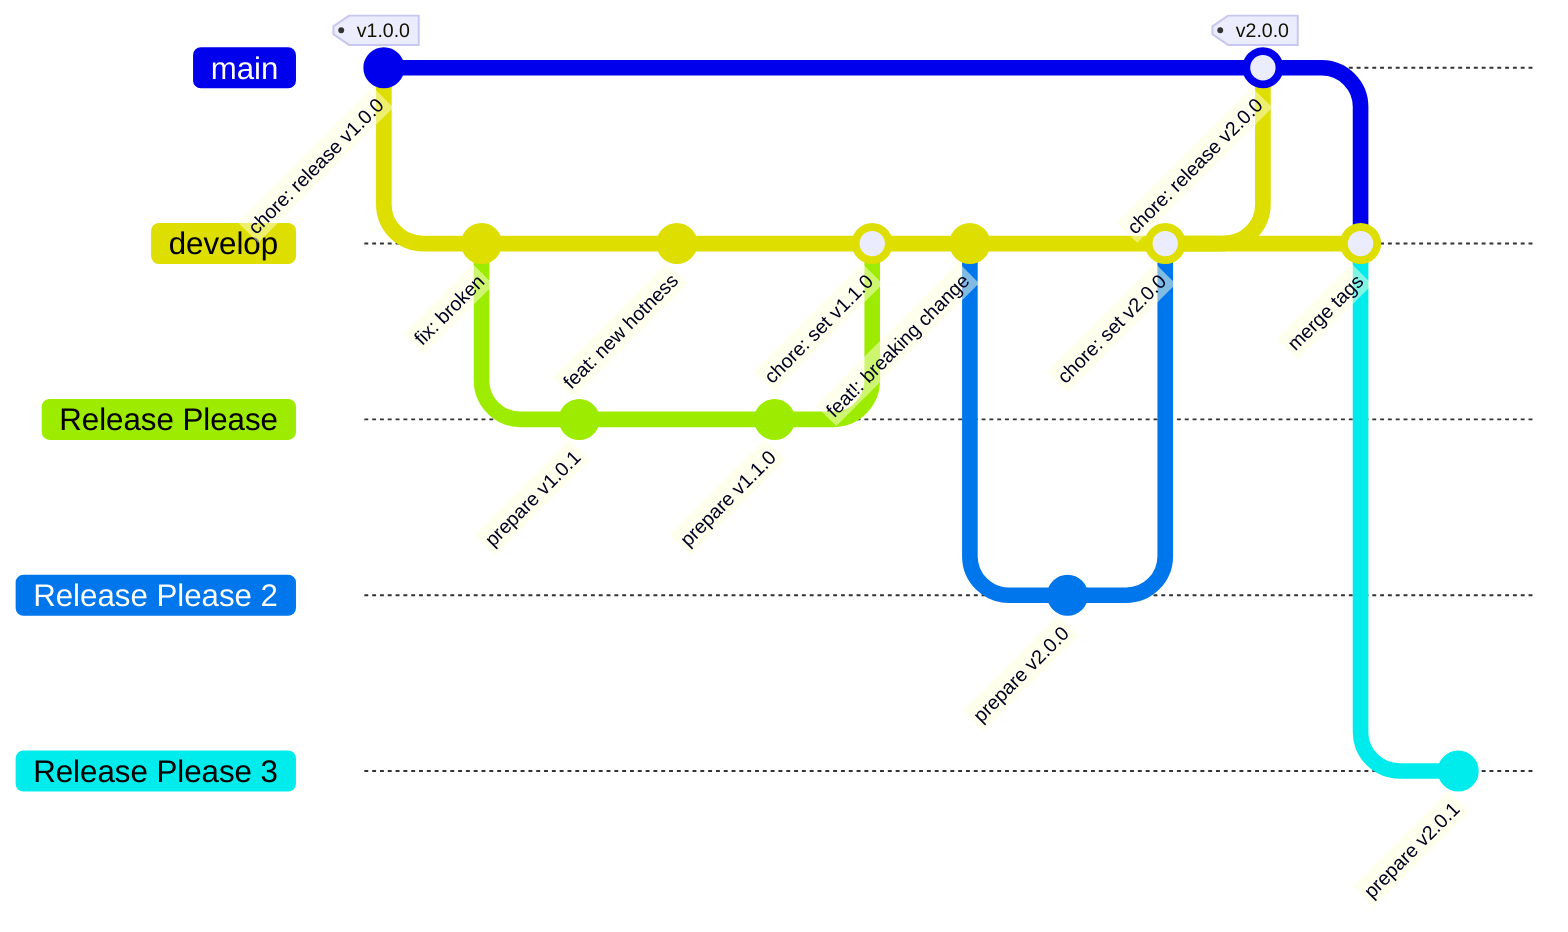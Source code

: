 gitGraph LR:
    commit id: "chore: release v1.0.0" tag: "v1.0.0"
    branch develop
    commit id: "fix: broken"
    branch "Release Please"
    commit id: "prepare v1.0.1"
    checkout develop
    commit id: "feat: new hotness"
    checkout "Release Please"
    commit id: "prepare v1.1.0"
    checkout develop
    merge "Release Please" id: "chore: set v1.1.0"
    commit id: "feat!: breaking change"
    branch "Release Please 2"
    commit id: "prepare v2.0.0"
    checkout develop
    merge "Release Please 2" id: "chore: set v2.0.0"
    checkout main
    merge develop id: "chore: release v2.0.0" tag: "v2.0.0"
    checkout develop
    merge main id: "merge tags"
    branch "Release Please 3"
    commit id: "prepare v2.0.1"